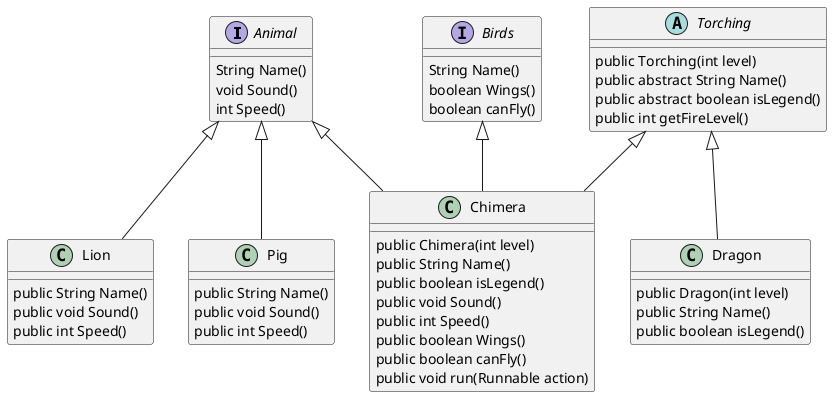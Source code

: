 @startuml
'https://plantuml.com/class-diagram

interface Animal {
String Name()
void Sound()
int Speed()
}

interface Birds{
String Name()
boolean Wings()
boolean canFly()
}

abstract class Torching{
public Torching(int level)
public abstract String Name()
public abstract boolean isLegend()
public int getFireLevel()
}

class Lion{
public String Name()
public void Sound()
public int Speed()
}

class Pig{
public String Name()
public void Sound()
public int Speed()
}

class Dragon{
public Dragon(int level)
public String Name()
public boolean isLegend()
}

class Chimera{
public Chimera(int level)
public String Name()
public boolean isLegend()
public void Sound()
public int Speed()
public boolean Wings()
public boolean canFly()
public void run(Runnable action)
}

Animal <|-- Lion
Animal <|--Pig
Animal <|--Chimera
Birds <|--Chimera
Torching <|-- Dragon
Torching <|-- Chimera

@enduml